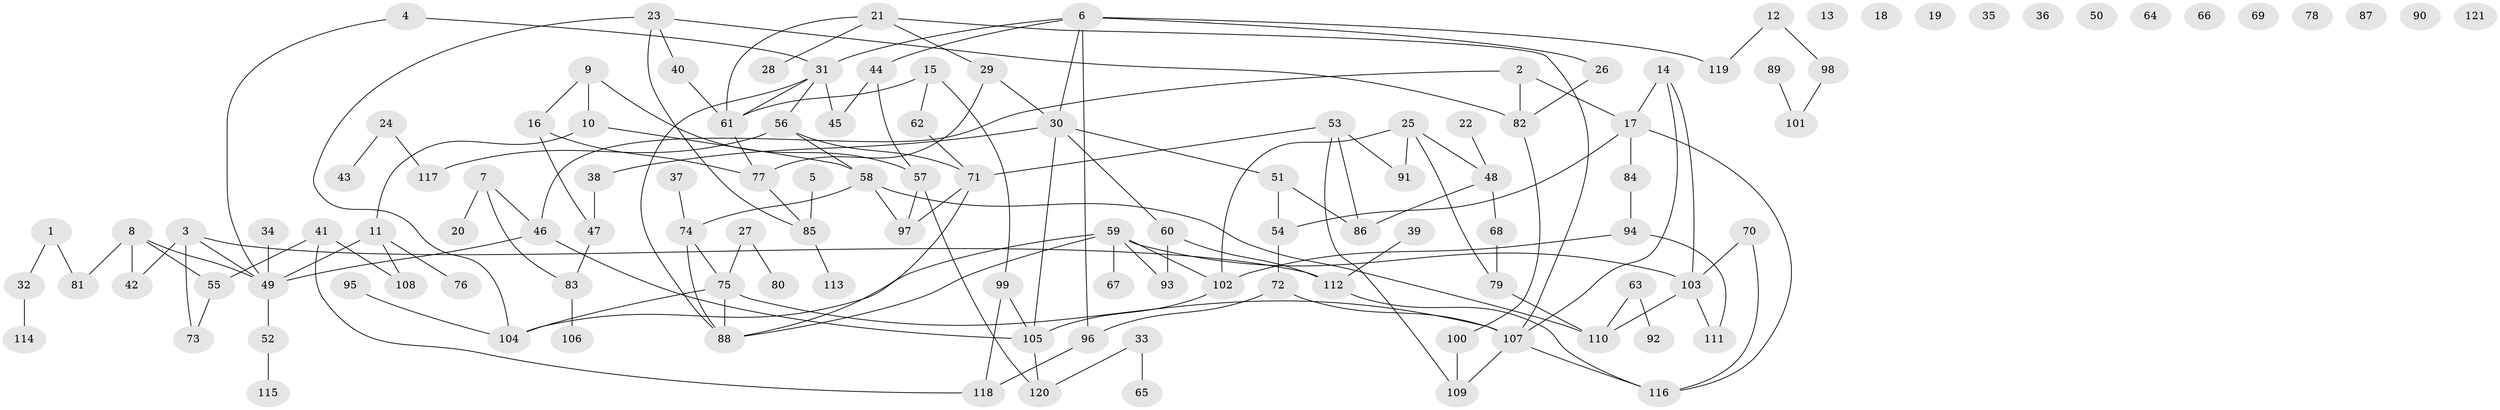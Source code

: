 // Generated by graph-tools (version 1.1) at 2025/33/03/09/25 02:33:42]
// undirected, 121 vertices, 156 edges
graph export_dot {
graph [start="1"]
  node [color=gray90,style=filled];
  1;
  2;
  3;
  4;
  5;
  6;
  7;
  8;
  9;
  10;
  11;
  12;
  13;
  14;
  15;
  16;
  17;
  18;
  19;
  20;
  21;
  22;
  23;
  24;
  25;
  26;
  27;
  28;
  29;
  30;
  31;
  32;
  33;
  34;
  35;
  36;
  37;
  38;
  39;
  40;
  41;
  42;
  43;
  44;
  45;
  46;
  47;
  48;
  49;
  50;
  51;
  52;
  53;
  54;
  55;
  56;
  57;
  58;
  59;
  60;
  61;
  62;
  63;
  64;
  65;
  66;
  67;
  68;
  69;
  70;
  71;
  72;
  73;
  74;
  75;
  76;
  77;
  78;
  79;
  80;
  81;
  82;
  83;
  84;
  85;
  86;
  87;
  88;
  89;
  90;
  91;
  92;
  93;
  94;
  95;
  96;
  97;
  98;
  99;
  100;
  101;
  102;
  103;
  104;
  105;
  106;
  107;
  108;
  109;
  110;
  111;
  112;
  113;
  114;
  115;
  116;
  117;
  118;
  119;
  120;
  121;
  1 -- 32;
  1 -- 81;
  2 -- 17;
  2 -- 46;
  2 -- 82;
  3 -- 42;
  3 -- 49;
  3 -- 73;
  3 -- 112;
  4 -- 31;
  4 -- 49;
  5 -- 85;
  6 -- 26;
  6 -- 30;
  6 -- 31;
  6 -- 44;
  6 -- 96;
  6 -- 119;
  7 -- 20;
  7 -- 46;
  7 -- 83;
  8 -- 42;
  8 -- 49;
  8 -- 55;
  8 -- 81;
  9 -- 10;
  9 -- 16;
  9 -- 57;
  10 -- 11;
  10 -- 58;
  11 -- 49;
  11 -- 76;
  11 -- 108;
  12 -- 98;
  12 -- 119;
  14 -- 17;
  14 -- 103;
  14 -- 107;
  15 -- 61;
  15 -- 62;
  15 -- 99;
  16 -- 47;
  16 -- 77;
  17 -- 54;
  17 -- 84;
  17 -- 116;
  21 -- 28;
  21 -- 29;
  21 -- 61;
  21 -- 107;
  22 -- 48;
  23 -- 40;
  23 -- 82;
  23 -- 85;
  23 -- 104;
  24 -- 43;
  24 -- 117;
  25 -- 48;
  25 -- 79;
  25 -- 91;
  25 -- 102;
  26 -- 82;
  27 -- 75;
  27 -- 80;
  29 -- 30;
  29 -- 77;
  30 -- 38;
  30 -- 51;
  30 -- 60;
  30 -- 105;
  31 -- 45;
  31 -- 56;
  31 -- 61;
  31 -- 88;
  32 -- 114;
  33 -- 65;
  33 -- 120;
  34 -- 49;
  37 -- 74;
  38 -- 47;
  39 -- 112;
  40 -- 61;
  41 -- 55;
  41 -- 108;
  41 -- 118;
  44 -- 45;
  44 -- 57;
  46 -- 49;
  46 -- 105;
  47 -- 83;
  48 -- 68;
  48 -- 86;
  49 -- 52;
  51 -- 54;
  51 -- 86;
  52 -- 115;
  53 -- 71;
  53 -- 86;
  53 -- 91;
  53 -- 109;
  54 -- 72;
  55 -- 73;
  56 -- 58;
  56 -- 71;
  56 -- 117;
  57 -- 97;
  57 -- 120;
  58 -- 74;
  58 -- 97;
  58 -- 110;
  59 -- 67;
  59 -- 88;
  59 -- 93;
  59 -- 102;
  59 -- 103;
  59 -- 104;
  60 -- 93;
  60 -- 112;
  61 -- 77;
  62 -- 71;
  63 -- 92;
  63 -- 110;
  68 -- 79;
  70 -- 103;
  70 -- 116;
  71 -- 88;
  71 -- 97;
  72 -- 96;
  72 -- 107;
  74 -- 75;
  74 -- 88;
  75 -- 88;
  75 -- 104;
  75 -- 107;
  77 -- 85;
  79 -- 110;
  82 -- 100;
  83 -- 106;
  84 -- 94;
  85 -- 113;
  89 -- 101;
  94 -- 102;
  94 -- 111;
  95 -- 104;
  96 -- 118;
  98 -- 101;
  99 -- 105;
  99 -- 118;
  100 -- 109;
  102 -- 105;
  103 -- 110;
  103 -- 111;
  105 -- 120;
  107 -- 109;
  107 -- 116;
  112 -- 116;
}
